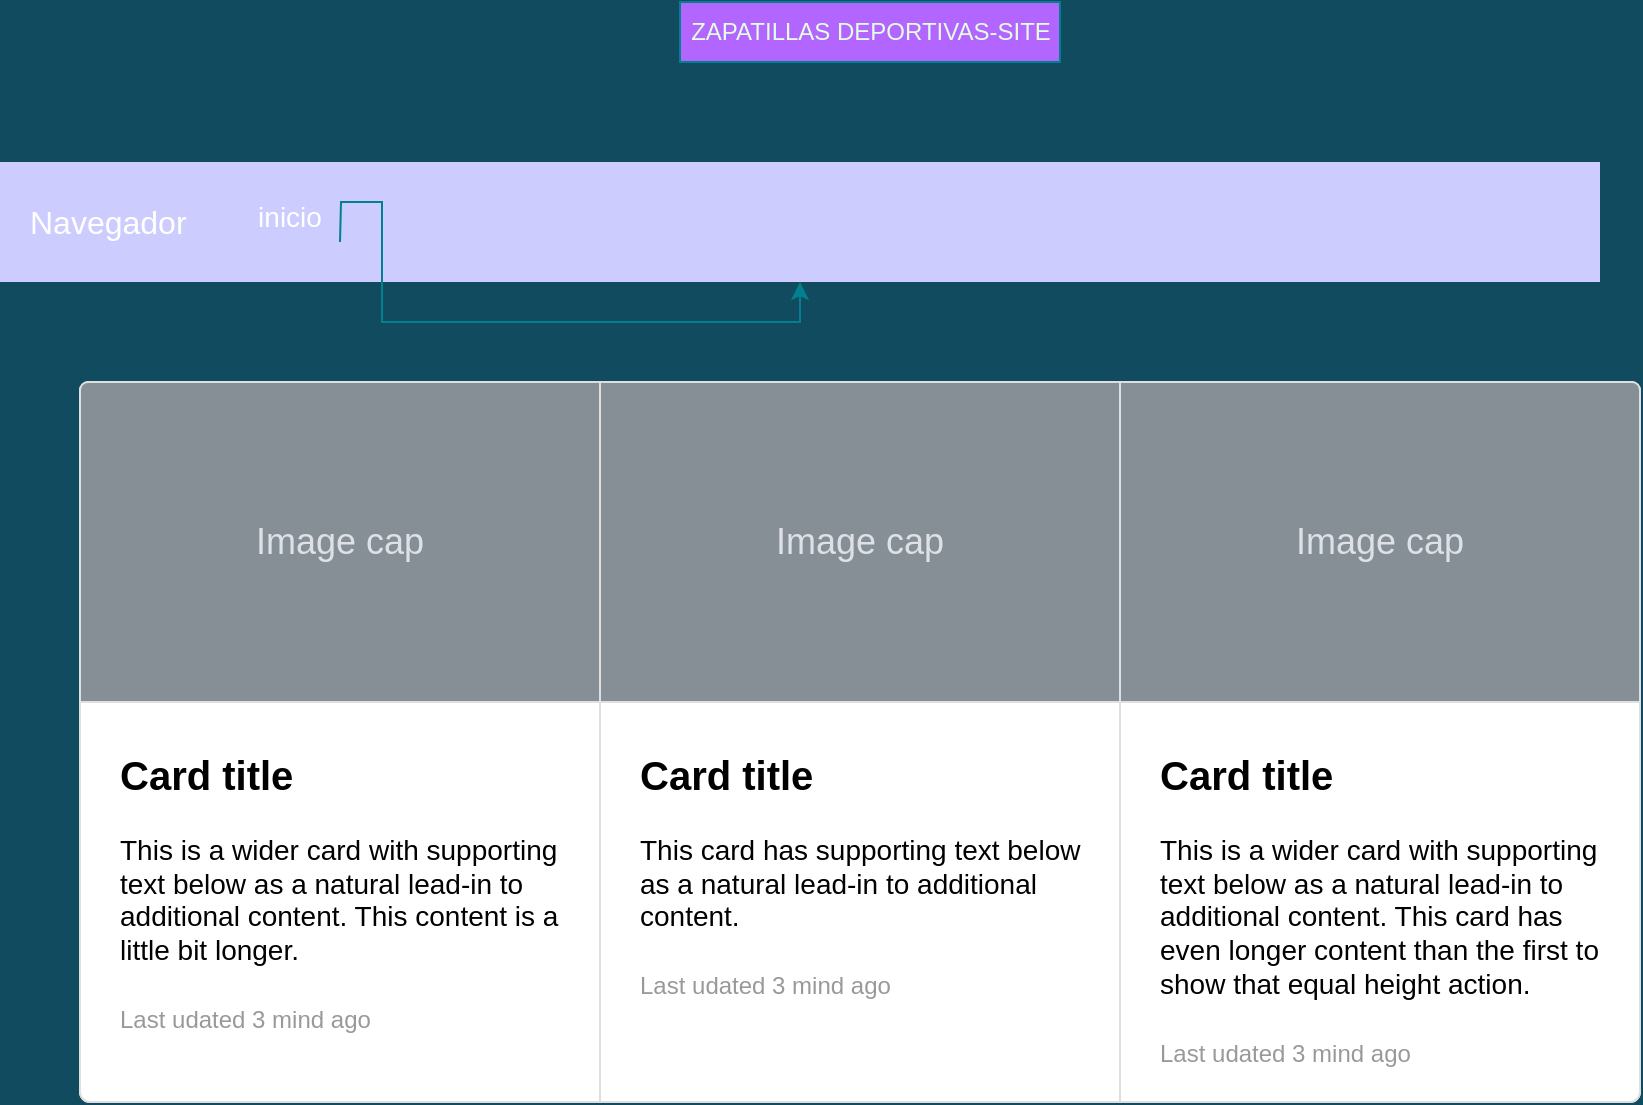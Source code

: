 <mxfile version="20.5.1" type="github">
  <diagram name="Page-1" id="c9db0220-8083-56f3-ca83-edcdcd058819">
    <mxGraphModel dx="1422" dy="2508.5" grid="1" gridSize="10" guides="1" tooltips="1" connect="1" arrows="1" fold="1" page="1" pageScale="1.5" pageWidth="826" pageHeight="1169" background="#114B5F" math="0" shadow="0">
      <root>
        <mxCell id="0" style=";html=1;" />
        <mxCell id="1" style=";html=1;" parent="0" />
        <mxCell id="K4D3wDkRRdALo6r_BqKB-13" value="ZAPATILLAS DEPORTIVAS-SITE" style="text;html=1;align=center;verticalAlign=middle;resizable=0;points=[];autosize=1;strokeColor=#028090;fillColor=#B266FF;fontColor=#E4FDE1;" vertex="1" parent="1">
          <mxGeometry x="510" y="-70" width="190" height="30" as="geometry" />
        </mxCell>
        <mxCell id="K4D3wDkRRdALo6r_BqKB-18" value="" style="html=1;shadow=0;dashed=0;shape=mxgraph.bootstrap.rrect;rSize=5;strokeColor=#DFDFDF;html=1;whiteSpace=wrap;fillColor=#66B2FF;fontColor=#E4FDE1;" vertex="1" parent="1">
          <mxGeometry x="210" y="120" width="780" height="360" as="geometry" />
        </mxCell>
        <mxCell id="K4D3wDkRRdALo6r_BqKB-19" value="&lt;b&gt;&lt;font style=&quot;font-size: 20px&quot;&gt;Card title&lt;/font&gt;&lt;/b&gt;&lt;br&gt;&lt;br&gt;This is a wider card with supporting text below as a natural lead-in to additional content. This content is a little bit longer.&lt;br&gt;&lt;br&gt;&lt;font color=&quot;#999999&quot; style=&quot;font-size: 12px&quot;&gt;Last udated 3 mind ago&lt;/font&gt;" style="html=1;shadow=0;dashed=0;shape=mxgraph.bootstrap.leftButton;rSize=5;strokeColor=#DFDFDF;html=1;whiteSpace=wrap;fillColor=#ffffff;fontColor=#000000;verticalAlign=top;align=left;spacing=20;spacingBottom=0;fontSize=14;spacingTop=160;" vertex="1" parent="K4D3wDkRRdALo6r_BqKB-18">
          <mxGeometry width="260" height="360" relative="1" as="geometry" />
        </mxCell>
        <mxCell id="K4D3wDkRRdALo6r_BqKB-20" value="Image cap" style="html=1;shadow=0;dashed=0;shape=mxgraph.basic.corner_round_rect;dx=2;perimeter=none;whiteSpace=wrap;fillColor=#868E96;strokeColor=#DFDFDF;fontColor=#DEE2E6;resizeWidth=1;fontSize=18;" vertex="1" parent="K4D3wDkRRdALo6r_BqKB-19">
          <mxGeometry width="260" height="160" relative="1" as="geometry" />
        </mxCell>
        <mxCell id="K4D3wDkRRdALo6r_BqKB-21" value="&lt;b&gt;&lt;font style=&quot;font-size: 20px&quot;&gt;Card title&lt;/font&gt;&lt;/b&gt;&lt;br&gt;&lt;br&gt;This card has supporting text below as a natural lead-in to additional content.&lt;br&gt;&lt;br&gt;&lt;font color=&quot;#999999&quot; style=&quot;font-size: 12px&quot;&gt;Last udated 3 mind ago&lt;/font&gt;" style="html=1;shadow=0;dashed=0;strokeColor=#DFDFDF;html=1;whiteSpace=wrap;fillColor=#ffffff;fontColor=#000000;verticalAlign=top;align=left;spacing=20;spacingBottom=0;fontSize=14;spacingTop=160;" vertex="1" parent="K4D3wDkRRdALo6r_BqKB-18">
          <mxGeometry width="260" height="360" relative="1" as="geometry">
            <mxPoint x="260" as="offset" />
          </mxGeometry>
        </mxCell>
        <mxCell id="K4D3wDkRRdALo6r_BqKB-22" value="Image cap" style="html=1;shadow=0;dashed=0;perimeter=none;whiteSpace=wrap;fillColor=#868E96;strokeColor=#DFDFDF;fontColor=#DEE2E6;resizeWidth=1;fontSize=18;" vertex="1" parent="K4D3wDkRRdALo6r_BqKB-21">
          <mxGeometry width="260" height="160" relative="1" as="geometry" />
        </mxCell>
        <mxCell id="K4D3wDkRRdALo6r_BqKB-23" value="&lt;b&gt;&lt;font style=&quot;font-size: 20px&quot;&gt;Card title&lt;/font&gt;&lt;/b&gt;&lt;br&gt;&lt;br&gt;This is a wider card with supporting text below as a natural lead-in to additional content. This card has even longer content than the first to show that equal height action.&lt;br&gt;&lt;br&gt;&lt;font color=&quot;#999999&quot; style=&quot;font-size: 12px&quot;&gt;Last udated 3 mind ago&lt;/font&gt;" style="html=1;shadow=0;dashed=0;shape=mxgraph.bootstrap.rightButton;rSize=5;strokeColor=#DFDFDF;html=1;whiteSpace=wrap;fillColor=#ffffff;fontColor=#000000;verticalAlign=top;align=left;spacing=20;spacingBottom=0;fontSize=14;spacingTop=160;" vertex="1" parent="K4D3wDkRRdALo6r_BqKB-18">
          <mxGeometry x="1" width="260" height="360" relative="1" as="geometry">
            <mxPoint x="-260" as="offset" />
          </mxGeometry>
        </mxCell>
        <mxCell id="K4D3wDkRRdALo6r_BqKB-24" value="Image cap" style="html=1;shadow=0;dashed=0;shape=mxgraph.basic.corner_round_rect;dx=2;flipH=1;perimeter=none;whiteSpace=wrap;fillColor=#868E96;strokeColor=#DFDFDF;fontColor=#DEE2E6;resizeWidth=1;fontSize=18;" vertex="1" parent="K4D3wDkRRdALo6r_BqKB-23">
          <mxGeometry width="260" height="160" relative="1" as="geometry" />
        </mxCell>
        <mxCell id="K4D3wDkRRdALo6r_BqKB-25" value="Navegador " style="html=1;shadow=0;dashed=0;fillColor=#CCCCFF;strokeColor=none;fontSize=16;fontColor=#ffffff;align=left;spacing=15;" vertex="1" parent="1">
          <mxGeometry x="170" y="10" width="800" height="60" as="geometry" />
        </mxCell>
        <mxCell id="K4D3wDkRRdALo6r_BqKB-26" value="inicio&#xa;" style="fillColor=none;strokeColor=none;fontSize=14;fontColor=#ffffff;align=center;" vertex="1" parent="K4D3wDkRRdALo6r_BqKB-25">
          <mxGeometry width="70" height="30" relative="1" as="geometry">
            <mxPoint x="110" y="20" as="offset" />
          </mxGeometry>
        </mxCell>
        <mxCell id="K4D3wDkRRdALo6r_BqKB-32" style="edgeStyle=orthogonalEdgeStyle;rounded=0;orthogonalLoop=1;jettySize=auto;html=1;exitX=0;exitY=0.75;exitDx=0;exitDy=0;strokeColor=#028090;fontColor=#E4FDE1;fillColor=#F45B69;" edge="1" parent="K4D3wDkRRdALo6r_BqKB-25" target="K4D3wDkRRdALo6r_BqKB-25">
          <mxGeometry relative="1" as="geometry">
            <mxPoint x="170" y="40" as="sourcePoint" />
          </mxGeometry>
        </mxCell>
      </root>
    </mxGraphModel>
  </diagram>
</mxfile>
